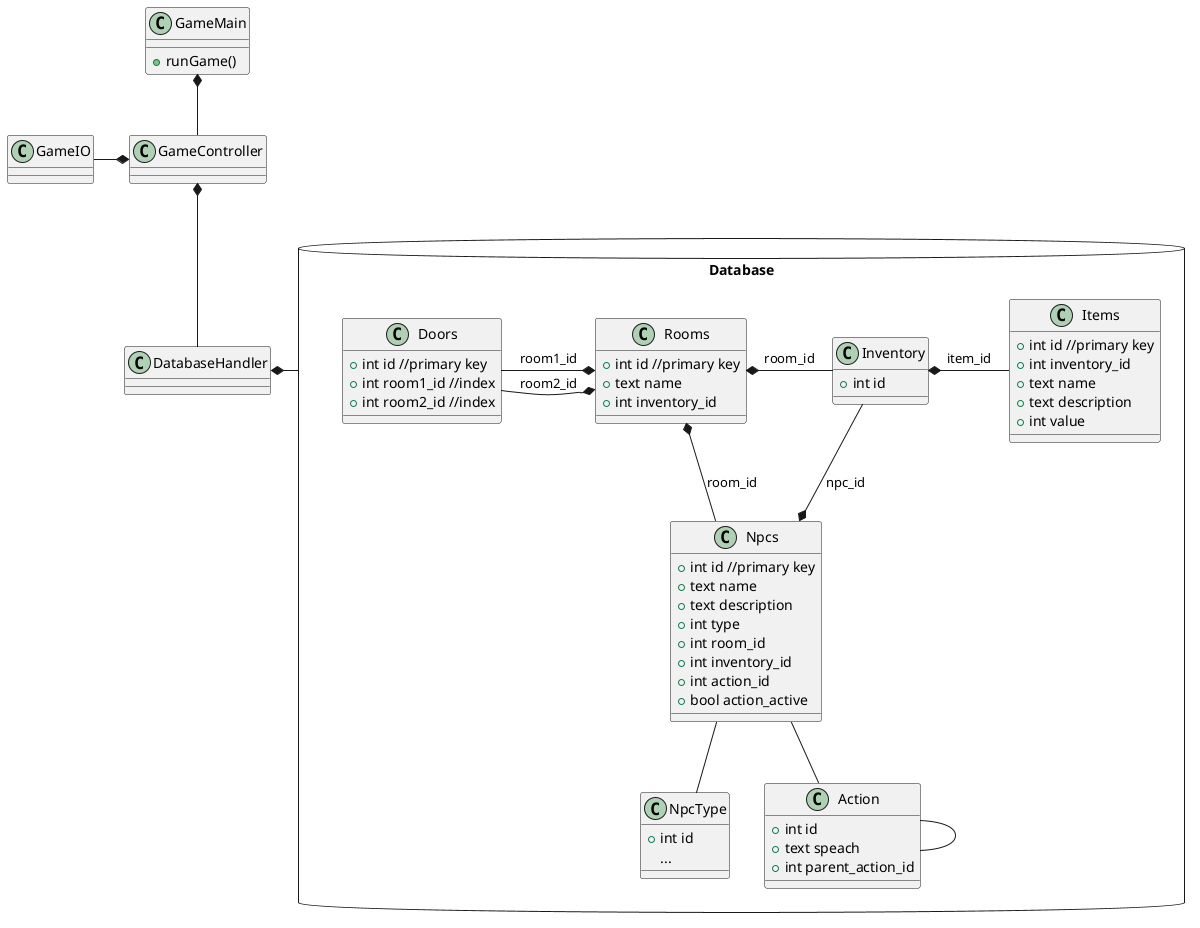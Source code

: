@startuml
'https://plantuml.com/class-diagram

class GameMain {
    + runGame()
}
class GameController {

}
class GameIO {

}
class DatabaseHandler {

}
package Database <<Database>> {
class Rooms {
+ int id //primary key
+ text name
+ int inventory_id
}
class Doors {
+ int id //primary key
+ int room1_id //index
+ int room2_id //index
}
class Items {
+ int id //primary key
+ int inventory_id
+ text name
+ text description
+ int value
}
class Npcs {
+ int id //primary key
+ text name
+ text description
+ int type
+ int room_id
+ int inventory_id
+ int action_id
+ bool action_active
}
class NpcType {
+ int id
...
}
class Inventory {
+ int id
}
class Action {
+ int id
+ text speach
+ int parent_action_id
}
}
Action -- Action
Npcs -- Action
Npcs -- NpcType
GameMain *-- GameController
GameIO -right--* GameController
GameController *-- DatabaseHandler
Database -right--* DatabaseHandler
Inventory -left--* Rooms : room_id
Inventory --* Npcs : npc_id
Items -left--* Inventory : item_id
Rooms *-- Npcs : room_id
Doors -right--* Rooms : room1_id
Doors -right--* Rooms : room2_id

@enduml